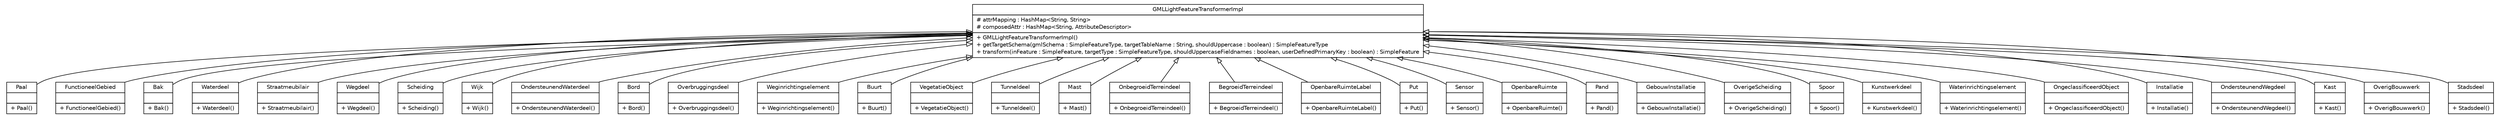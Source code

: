 #!/usr/local/bin/dot
#
# Class diagram 
# Generated by UMLGraph version R5_6-24-gf6e263 (http://www.umlgraph.org/)
#

digraph G {
	edge [fontname="Helvetica",fontsize=10,labelfontname="Helvetica",labelfontsize=10];
	node [fontname="Helvetica",fontsize=10,shape=plaintext];
	nodesep=0.25;
	ranksep=0.5;
	// nl.b3p.brmo.loader.gml.light.Paal
	c88 [label=<<table title="nl.b3p.brmo.loader.gml.light.Paal" border="0" cellborder="1" cellspacing="0" cellpadding="2" port="p" href="./Paal.html">
		<tr><td><table border="0" cellspacing="0" cellpadding="1">
<tr><td align="center" balign="center"> Paal </td></tr>
		</table></td></tr>
		<tr><td><table border="0" cellspacing="0" cellpadding="1">
<tr><td align="left" balign="left">  </td></tr>
		</table></td></tr>
		<tr><td><table border="0" cellspacing="0" cellpadding="1">
<tr><td align="left" balign="left"> + Paal() </td></tr>
		</table></td></tr>
		</table>>, URL="./Paal.html", fontname="Helvetica", fontcolor="black", fontsize=10.0];
	// nl.b3p.brmo.loader.gml.light.FunctioneelGebied
	c89 [label=<<table title="nl.b3p.brmo.loader.gml.light.FunctioneelGebied" border="0" cellborder="1" cellspacing="0" cellpadding="2" port="p" href="./FunctioneelGebied.html">
		<tr><td><table border="0" cellspacing="0" cellpadding="1">
<tr><td align="center" balign="center"> FunctioneelGebied </td></tr>
		</table></td></tr>
		<tr><td><table border="0" cellspacing="0" cellpadding="1">
<tr><td align="left" balign="left">  </td></tr>
		</table></td></tr>
		<tr><td><table border="0" cellspacing="0" cellpadding="1">
<tr><td align="left" balign="left"> + FunctioneelGebied() </td></tr>
		</table></td></tr>
		</table>>, URL="./FunctioneelGebied.html", fontname="Helvetica", fontcolor="black", fontsize=10.0];
	// nl.b3p.brmo.loader.gml.light.Bak
	c90 [label=<<table title="nl.b3p.brmo.loader.gml.light.Bak" border="0" cellborder="1" cellspacing="0" cellpadding="2" port="p" href="./Bak.html">
		<tr><td><table border="0" cellspacing="0" cellpadding="1">
<tr><td align="center" balign="center"> Bak </td></tr>
		</table></td></tr>
		<tr><td><table border="0" cellspacing="0" cellpadding="1">
<tr><td align="left" balign="left">  </td></tr>
		</table></td></tr>
		<tr><td><table border="0" cellspacing="0" cellpadding="1">
<tr><td align="left" balign="left"> + Bak() </td></tr>
		</table></td></tr>
		</table>>, URL="./Bak.html", fontname="Helvetica", fontcolor="black", fontsize=10.0];
	// nl.b3p.brmo.loader.gml.light.Waterdeel
	c91 [label=<<table title="nl.b3p.brmo.loader.gml.light.Waterdeel" border="0" cellborder="1" cellspacing="0" cellpadding="2" port="p" href="./Waterdeel.html">
		<tr><td><table border="0" cellspacing="0" cellpadding="1">
<tr><td align="center" balign="center"> Waterdeel </td></tr>
		</table></td></tr>
		<tr><td><table border="0" cellspacing="0" cellpadding="1">
<tr><td align="left" balign="left">  </td></tr>
		</table></td></tr>
		<tr><td><table border="0" cellspacing="0" cellpadding="1">
<tr><td align="left" balign="left"> + Waterdeel() </td></tr>
		</table></td></tr>
		</table>>, URL="./Waterdeel.html", fontname="Helvetica", fontcolor="black", fontsize=10.0];
	// nl.b3p.brmo.loader.gml.light.Straatmeubilair
	c92 [label=<<table title="nl.b3p.brmo.loader.gml.light.Straatmeubilair" border="0" cellborder="1" cellspacing="0" cellpadding="2" port="p" href="./Straatmeubilair.html">
		<tr><td><table border="0" cellspacing="0" cellpadding="1">
<tr><td align="center" balign="center"> Straatmeubilair </td></tr>
		</table></td></tr>
		<tr><td><table border="0" cellspacing="0" cellpadding="1">
<tr><td align="left" balign="left">  </td></tr>
		</table></td></tr>
		<tr><td><table border="0" cellspacing="0" cellpadding="1">
<tr><td align="left" balign="left"> + Straatmeubilair() </td></tr>
		</table></td></tr>
		</table>>, URL="./Straatmeubilair.html", fontname="Helvetica", fontcolor="black", fontsize=10.0];
	// nl.b3p.brmo.loader.gml.light.Wegdeel
	c93 [label=<<table title="nl.b3p.brmo.loader.gml.light.Wegdeel" border="0" cellborder="1" cellspacing="0" cellpadding="2" port="p" href="./Wegdeel.html">
		<tr><td><table border="0" cellspacing="0" cellpadding="1">
<tr><td align="center" balign="center"> Wegdeel </td></tr>
		</table></td></tr>
		<tr><td><table border="0" cellspacing="0" cellpadding="1">
<tr><td align="left" balign="left">  </td></tr>
		</table></td></tr>
		<tr><td><table border="0" cellspacing="0" cellpadding="1">
<tr><td align="left" balign="left"> + Wegdeel() </td></tr>
		</table></td></tr>
		</table>>, URL="./Wegdeel.html", fontname="Helvetica", fontcolor="black", fontsize=10.0];
	// nl.b3p.brmo.loader.gml.light.Scheiding
	c94 [label=<<table title="nl.b3p.brmo.loader.gml.light.Scheiding" border="0" cellborder="1" cellspacing="0" cellpadding="2" port="p" href="./Scheiding.html">
		<tr><td><table border="0" cellspacing="0" cellpadding="1">
<tr><td align="center" balign="center"> Scheiding </td></tr>
		</table></td></tr>
		<tr><td><table border="0" cellspacing="0" cellpadding="1">
<tr><td align="left" balign="left">  </td></tr>
		</table></td></tr>
		<tr><td><table border="0" cellspacing="0" cellpadding="1">
<tr><td align="left" balign="left"> + Scheiding() </td></tr>
		</table></td></tr>
		</table>>, URL="./Scheiding.html", fontname="Helvetica", fontcolor="black", fontsize=10.0];
	// nl.b3p.brmo.loader.gml.light.Wijk
	c95 [label=<<table title="nl.b3p.brmo.loader.gml.light.Wijk" border="0" cellborder="1" cellspacing="0" cellpadding="2" port="p" href="./Wijk.html">
		<tr><td><table border="0" cellspacing="0" cellpadding="1">
<tr><td align="center" balign="center"> Wijk </td></tr>
		</table></td></tr>
		<tr><td><table border="0" cellspacing="0" cellpadding="1">
<tr><td align="left" balign="left">  </td></tr>
		</table></td></tr>
		<tr><td><table border="0" cellspacing="0" cellpadding="1">
<tr><td align="left" balign="left"> + Wijk() </td></tr>
		</table></td></tr>
		</table>>, URL="./Wijk.html", fontname="Helvetica", fontcolor="black", fontsize=10.0];
	// nl.b3p.brmo.loader.gml.light.OndersteunendWaterdeel
	c96 [label=<<table title="nl.b3p.brmo.loader.gml.light.OndersteunendWaterdeel" border="0" cellborder="1" cellspacing="0" cellpadding="2" port="p" href="./OndersteunendWaterdeel.html">
		<tr><td><table border="0" cellspacing="0" cellpadding="1">
<tr><td align="center" balign="center"> OndersteunendWaterdeel </td></tr>
		</table></td></tr>
		<tr><td><table border="0" cellspacing="0" cellpadding="1">
<tr><td align="left" balign="left">  </td></tr>
		</table></td></tr>
		<tr><td><table border="0" cellspacing="0" cellpadding="1">
<tr><td align="left" balign="left"> + OndersteunendWaterdeel() </td></tr>
		</table></td></tr>
		</table>>, URL="./OndersteunendWaterdeel.html", fontname="Helvetica", fontcolor="black", fontsize=10.0];
	// nl.b3p.brmo.loader.gml.light.Bord
	c97 [label=<<table title="nl.b3p.brmo.loader.gml.light.Bord" border="0" cellborder="1" cellspacing="0" cellpadding="2" port="p" href="./Bord.html">
		<tr><td><table border="0" cellspacing="0" cellpadding="1">
<tr><td align="center" balign="center"> Bord </td></tr>
		</table></td></tr>
		<tr><td><table border="0" cellspacing="0" cellpadding="1">
<tr><td align="left" balign="left">  </td></tr>
		</table></td></tr>
		<tr><td><table border="0" cellspacing="0" cellpadding="1">
<tr><td align="left" balign="left"> + Bord() </td></tr>
		</table></td></tr>
		</table>>, URL="./Bord.html", fontname="Helvetica", fontcolor="black", fontsize=10.0];
	// nl.b3p.brmo.loader.gml.light.Overbruggingsdeel
	c98 [label=<<table title="nl.b3p.brmo.loader.gml.light.Overbruggingsdeel" border="0" cellborder="1" cellspacing="0" cellpadding="2" port="p" href="./Overbruggingsdeel.html">
		<tr><td><table border="0" cellspacing="0" cellpadding="1">
<tr><td align="center" balign="center"> Overbruggingsdeel </td></tr>
		</table></td></tr>
		<tr><td><table border="0" cellspacing="0" cellpadding="1">
<tr><td align="left" balign="left">  </td></tr>
		</table></td></tr>
		<tr><td><table border="0" cellspacing="0" cellpadding="1">
<tr><td align="left" balign="left"> + Overbruggingsdeel() </td></tr>
		</table></td></tr>
		</table>>, URL="./Overbruggingsdeel.html", fontname="Helvetica", fontcolor="black", fontsize=10.0];
	// nl.b3p.brmo.loader.gml.light.Weginrichtingselement
	c99 [label=<<table title="nl.b3p.brmo.loader.gml.light.Weginrichtingselement" border="0" cellborder="1" cellspacing="0" cellpadding="2" port="p" href="./Weginrichtingselement.html">
		<tr><td><table border="0" cellspacing="0" cellpadding="1">
<tr><td align="center" balign="center"> Weginrichtingselement </td></tr>
		</table></td></tr>
		<tr><td><table border="0" cellspacing="0" cellpadding="1">
<tr><td align="left" balign="left">  </td></tr>
		</table></td></tr>
		<tr><td><table border="0" cellspacing="0" cellpadding="1">
<tr><td align="left" balign="left"> + Weginrichtingselement() </td></tr>
		</table></td></tr>
		</table>>, URL="./Weginrichtingselement.html", fontname="Helvetica", fontcolor="black", fontsize=10.0];
	// nl.b3p.brmo.loader.gml.light.Buurt
	c100 [label=<<table title="nl.b3p.brmo.loader.gml.light.Buurt" border="0" cellborder="1" cellspacing="0" cellpadding="2" port="p" href="./Buurt.html">
		<tr><td><table border="0" cellspacing="0" cellpadding="1">
<tr><td align="center" balign="center"> Buurt </td></tr>
		</table></td></tr>
		<tr><td><table border="0" cellspacing="0" cellpadding="1">
<tr><td align="left" balign="left">  </td></tr>
		</table></td></tr>
		<tr><td><table border="0" cellspacing="0" cellpadding="1">
<tr><td align="left" balign="left"> + Buurt() </td></tr>
		</table></td></tr>
		</table>>, URL="./Buurt.html", fontname="Helvetica", fontcolor="black", fontsize=10.0];
	// nl.b3p.brmo.loader.gml.light.VegetatieObject
	c101 [label=<<table title="nl.b3p.brmo.loader.gml.light.VegetatieObject" border="0" cellborder="1" cellspacing="0" cellpadding="2" port="p" href="./VegetatieObject.html">
		<tr><td><table border="0" cellspacing="0" cellpadding="1">
<tr><td align="center" balign="center"> VegetatieObject </td></tr>
		</table></td></tr>
		<tr><td><table border="0" cellspacing="0" cellpadding="1">
<tr><td align="left" balign="left">  </td></tr>
		</table></td></tr>
		<tr><td><table border="0" cellspacing="0" cellpadding="1">
<tr><td align="left" balign="left"> + VegetatieObject() </td></tr>
		</table></td></tr>
		</table>>, URL="./VegetatieObject.html", fontname="Helvetica", fontcolor="black", fontsize=10.0];
	// nl.b3p.brmo.loader.gml.light.Tunneldeel
	c102 [label=<<table title="nl.b3p.brmo.loader.gml.light.Tunneldeel" border="0" cellborder="1" cellspacing="0" cellpadding="2" port="p" href="./Tunneldeel.html">
		<tr><td><table border="0" cellspacing="0" cellpadding="1">
<tr><td align="center" balign="center"> Tunneldeel </td></tr>
		</table></td></tr>
		<tr><td><table border="0" cellspacing="0" cellpadding="1">
<tr><td align="left" balign="left">  </td></tr>
		</table></td></tr>
		<tr><td><table border="0" cellspacing="0" cellpadding="1">
<tr><td align="left" balign="left"> + Tunneldeel() </td></tr>
		</table></td></tr>
		</table>>, URL="./Tunneldeel.html", fontname="Helvetica", fontcolor="black", fontsize=10.0];
	// nl.b3p.brmo.loader.gml.light.Mast
	c103 [label=<<table title="nl.b3p.brmo.loader.gml.light.Mast" border="0" cellborder="1" cellspacing="0" cellpadding="2" port="p" href="./Mast.html">
		<tr><td><table border="0" cellspacing="0" cellpadding="1">
<tr><td align="center" balign="center"> Mast </td></tr>
		</table></td></tr>
		<tr><td><table border="0" cellspacing="0" cellpadding="1">
<tr><td align="left" balign="left">  </td></tr>
		</table></td></tr>
		<tr><td><table border="0" cellspacing="0" cellpadding="1">
<tr><td align="left" balign="left"> + Mast() </td></tr>
		</table></td></tr>
		</table>>, URL="./Mast.html", fontname="Helvetica", fontcolor="black", fontsize=10.0];
	// nl.b3p.brmo.loader.gml.light.OnbegroeidTerreindeel
	c104 [label=<<table title="nl.b3p.brmo.loader.gml.light.OnbegroeidTerreindeel" border="0" cellborder="1" cellspacing="0" cellpadding="2" port="p" href="./OnbegroeidTerreindeel.html">
		<tr><td><table border="0" cellspacing="0" cellpadding="1">
<tr><td align="center" balign="center"> OnbegroeidTerreindeel </td></tr>
		</table></td></tr>
		<tr><td><table border="0" cellspacing="0" cellpadding="1">
<tr><td align="left" balign="left">  </td></tr>
		</table></td></tr>
		<tr><td><table border="0" cellspacing="0" cellpadding="1">
<tr><td align="left" balign="left"> + OnbegroeidTerreindeel() </td></tr>
		</table></td></tr>
		</table>>, URL="./OnbegroeidTerreindeel.html", fontname="Helvetica", fontcolor="black", fontsize=10.0];
	// nl.b3p.brmo.loader.gml.light.BegroeidTerreindeel
	c105 [label=<<table title="nl.b3p.brmo.loader.gml.light.BegroeidTerreindeel" border="0" cellborder="1" cellspacing="0" cellpadding="2" port="p" href="./BegroeidTerreindeel.html">
		<tr><td><table border="0" cellspacing="0" cellpadding="1">
<tr><td align="center" balign="center"> BegroeidTerreindeel </td></tr>
		</table></td></tr>
		<tr><td><table border="0" cellspacing="0" cellpadding="1">
<tr><td align="left" balign="left">  </td></tr>
		</table></td></tr>
		<tr><td><table border="0" cellspacing="0" cellpadding="1">
<tr><td align="left" balign="left"> + BegroeidTerreindeel() </td></tr>
		</table></td></tr>
		</table>>, URL="./BegroeidTerreindeel.html", fontname="Helvetica", fontcolor="black", fontsize=10.0];
	// nl.b3p.brmo.loader.gml.light.OpenbareRuimteLabel
	c106 [label=<<table title="nl.b3p.brmo.loader.gml.light.OpenbareRuimteLabel" border="0" cellborder="1" cellspacing="0" cellpadding="2" port="p" href="./OpenbareRuimteLabel.html">
		<tr><td><table border="0" cellspacing="0" cellpadding="1">
<tr><td align="center" balign="center"> OpenbareRuimteLabel </td></tr>
		</table></td></tr>
		<tr><td><table border="0" cellspacing="0" cellpadding="1">
<tr><td align="left" balign="left">  </td></tr>
		</table></td></tr>
		<tr><td><table border="0" cellspacing="0" cellpadding="1">
<tr><td align="left" balign="left"> + OpenbareRuimteLabel() </td></tr>
		</table></td></tr>
		</table>>, URL="./OpenbareRuimteLabel.html", fontname="Helvetica", fontcolor="black", fontsize=10.0];
	// nl.b3p.brmo.loader.gml.light.Put
	c107 [label=<<table title="nl.b3p.brmo.loader.gml.light.Put" border="0" cellborder="1" cellspacing="0" cellpadding="2" port="p" href="./Put.html">
		<tr><td><table border="0" cellspacing="0" cellpadding="1">
<tr><td align="center" balign="center"> Put </td></tr>
		</table></td></tr>
		<tr><td><table border="0" cellspacing="0" cellpadding="1">
<tr><td align="left" balign="left">  </td></tr>
		</table></td></tr>
		<tr><td><table border="0" cellspacing="0" cellpadding="1">
<tr><td align="left" balign="left"> + Put() </td></tr>
		</table></td></tr>
		</table>>, URL="./Put.html", fontname="Helvetica", fontcolor="black", fontsize=10.0];
	// nl.b3p.brmo.loader.gml.light.Sensor
	c108 [label=<<table title="nl.b3p.brmo.loader.gml.light.Sensor" border="0" cellborder="1" cellspacing="0" cellpadding="2" port="p" href="./Sensor.html">
		<tr><td><table border="0" cellspacing="0" cellpadding="1">
<tr><td align="center" balign="center"> Sensor </td></tr>
		</table></td></tr>
		<tr><td><table border="0" cellspacing="0" cellpadding="1">
<tr><td align="left" balign="left">  </td></tr>
		</table></td></tr>
		<tr><td><table border="0" cellspacing="0" cellpadding="1">
<tr><td align="left" balign="left"> + Sensor() </td></tr>
		</table></td></tr>
		</table>>, URL="./Sensor.html", fontname="Helvetica", fontcolor="black", fontsize=10.0];
	// nl.b3p.brmo.loader.gml.light.OpenbareRuimte
	c109 [label=<<table title="nl.b3p.brmo.loader.gml.light.OpenbareRuimte" border="0" cellborder="1" cellspacing="0" cellpadding="2" port="p" href="./OpenbareRuimte.html">
		<tr><td><table border="0" cellspacing="0" cellpadding="1">
<tr><td align="center" balign="center"> OpenbareRuimte </td></tr>
		</table></td></tr>
		<tr><td><table border="0" cellspacing="0" cellpadding="1">
<tr><td align="left" balign="left">  </td></tr>
		</table></td></tr>
		<tr><td><table border="0" cellspacing="0" cellpadding="1">
<tr><td align="left" balign="left"> + OpenbareRuimte() </td></tr>
		</table></td></tr>
		</table>>, URL="./OpenbareRuimte.html", fontname="Helvetica", fontcolor="black", fontsize=10.0];
	// nl.b3p.brmo.loader.gml.light.Pand
	c110 [label=<<table title="nl.b3p.brmo.loader.gml.light.Pand" border="0" cellborder="1" cellspacing="0" cellpadding="2" port="p" href="./Pand.html">
		<tr><td><table border="0" cellspacing="0" cellpadding="1">
<tr><td align="center" balign="center"> Pand </td></tr>
		</table></td></tr>
		<tr><td><table border="0" cellspacing="0" cellpadding="1">
<tr><td align="left" balign="left">  </td></tr>
		</table></td></tr>
		<tr><td><table border="0" cellspacing="0" cellpadding="1">
<tr><td align="left" balign="left"> + Pand() </td></tr>
		</table></td></tr>
		</table>>, URL="./Pand.html", fontname="Helvetica", fontcolor="black", fontsize=10.0];
	// nl.b3p.brmo.loader.gml.light.GebouwInstallatie
	c111 [label=<<table title="nl.b3p.brmo.loader.gml.light.GebouwInstallatie" border="0" cellborder="1" cellspacing="0" cellpadding="2" port="p" href="./GebouwInstallatie.html">
		<tr><td><table border="0" cellspacing="0" cellpadding="1">
<tr><td align="center" balign="center"> GebouwInstallatie </td></tr>
		</table></td></tr>
		<tr><td><table border="0" cellspacing="0" cellpadding="1">
<tr><td align="left" balign="left">  </td></tr>
		</table></td></tr>
		<tr><td><table border="0" cellspacing="0" cellpadding="1">
<tr><td align="left" balign="left"> + GebouwInstallatie() </td></tr>
		</table></td></tr>
		</table>>, URL="./GebouwInstallatie.html", fontname="Helvetica", fontcolor="black", fontsize=10.0];
	// nl.b3p.brmo.loader.gml.light.OverigeScheiding
	c112 [label=<<table title="nl.b3p.brmo.loader.gml.light.OverigeScheiding" border="0" cellborder="1" cellspacing="0" cellpadding="2" port="p" href="./OverigeScheiding.html">
		<tr><td><table border="0" cellspacing="0" cellpadding="1">
<tr><td align="center" balign="center"> OverigeScheiding </td></tr>
		</table></td></tr>
		<tr><td><table border="0" cellspacing="0" cellpadding="1">
<tr><td align="left" balign="left">  </td></tr>
		</table></td></tr>
		<tr><td><table border="0" cellspacing="0" cellpadding="1">
<tr><td align="left" balign="left"> + OverigeScheiding() </td></tr>
		</table></td></tr>
		</table>>, URL="./OverigeScheiding.html", fontname="Helvetica", fontcolor="black", fontsize=10.0];
	// nl.b3p.brmo.loader.gml.light.Spoor
	c113 [label=<<table title="nl.b3p.brmo.loader.gml.light.Spoor" border="0" cellborder="1" cellspacing="0" cellpadding="2" port="p" href="./Spoor.html">
		<tr><td><table border="0" cellspacing="0" cellpadding="1">
<tr><td align="center" balign="center"> Spoor </td></tr>
		</table></td></tr>
		<tr><td><table border="0" cellspacing="0" cellpadding="1">
<tr><td align="left" balign="left">  </td></tr>
		</table></td></tr>
		<tr><td><table border="0" cellspacing="0" cellpadding="1">
<tr><td align="left" balign="left"> + Spoor() </td></tr>
		</table></td></tr>
		</table>>, URL="./Spoor.html", fontname="Helvetica", fontcolor="black", fontsize=10.0];
	// nl.b3p.brmo.loader.gml.light.Kunstwerkdeel
	c114 [label=<<table title="nl.b3p.brmo.loader.gml.light.Kunstwerkdeel" border="0" cellborder="1" cellspacing="0" cellpadding="2" port="p" href="./Kunstwerkdeel.html">
		<tr><td><table border="0" cellspacing="0" cellpadding="1">
<tr><td align="center" balign="center"> Kunstwerkdeel </td></tr>
		</table></td></tr>
		<tr><td><table border="0" cellspacing="0" cellpadding="1">
<tr><td align="left" balign="left">  </td></tr>
		</table></td></tr>
		<tr><td><table border="0" cellspacing="0" cellpadding="1">
<tr><td align="left" balign="left"> + Kunstwerkdeel() </td></tr>
		</table></td></tr>
		</table>>, URL="./Kunstwerkdeel.html", fontname="Helvetica", fontcolor="black", fontsize=10.0];
	// nl.b3p.brmo.loader.gml.light.Waterinrichtingselement
	c115 [label=<<table title="nl.b3p.brmo.loader.gml.light.Waterinrichtingselement" border="0" cellborder="1" cellspacing="0" cellpadding="2" port="p" href="./Waterinrichtingselement.html">
		<tr><td><table border="0" cellspacing="0" cellpadding="1">
<tr><td align="center" balign="center"> Waterinrichtingselement </td></tr>
		</table></td></tr>
		<tr><td><table border="0" cellspacing="0" cellpadding="1">
<tr><td align="left" balign="left">  </td></tr>
		</table></td></tr>
		<tr><td><table border="0" cellspacing="0" cellpadding="1">
<tr><td align="left" balign="left"> + Waterinrichtingselement() </td></tr>
		</table></td></tr>
		</table>>, URL="./Waterinrichtingselement.html", fontname="Helvetica", fontcolor="black", fontsize=10.0];
	// nl.b3p.brmo.loader.gml.light.OngeclassificeerdObject
	c116 [label=<<table title="nl.b3p.brmo.loader.gml.light.OngeclassificeerdObject" border="0" cellborder="1" cellspacing="0" cellpadding="2" port="p" href="./OngeclassificeerdObject.html">
		<tr><td><table border="0" cellspacing="0" cellpadding="1">
<tr><td align="center" balign="center"> OngeclassificeerdObject </td></tr>
		</table></td></tr>
		<tr><td><table border="0" cellspacing="0" cellpadding="1">
<tr><td align="left" balign="left">  </td></tr>
		</table></td></tr>
		<tr><td><table border="0" cellspacing="0" cellpadding="1">
<tr><td align="left" balign="left"> + OngeclassificeerdObject() </td></tr>
		</table></td></tr>
		</table>>, URL="./OngeclassificeerdObject.html", fontname="Helvetica", fontcolor="black", fontsize=10.0];
	// nl.b3p.brmo.loader.gml.light.Installatie
	c117 [label=<<table title="nl.b3p.brmo.loader.gml.light.Installatie" border="0" cellborder="1" cellspacing="0" cellpadding="2" port="p" href="./Installatie.html">
		<tr><td><table border="0" cellspacing="0" cellpadding="1">
<tr><td align="center" balign="center"> Installatie </td></tr>
		</table></td></tr>
		<tr><td><table border="0" cellspacing="0" cellpadding="1">
<tr><td align="left" balign="left">  </td></tr>
		</table></td></tr>
		<tr><td><table border="0" cellspacing="0" cellpadding="1">
<tr><td align="left" balign="left"> + Installatie() </td></tr>
		</table></td></tr>
		</table>>, URL="./Installatie.html", fontname="Helvetica", fontcolor="black", fontsize=10.0];
	// nl.b3p.brmo.loader.gml.light.OndersteunendWegdeel
	c118 [label=<<table title="nl.b3p.brmo.loader.gml.light.OndersteunendWegdeel" border="0" cellborder="1" cellspacing="0" cellpadding="2" port="p" href="./OndersteunendWegdeel.html">
		<tr><td><table border="0" cellspacing="0" cellpadding="1">
<tr><td align="center" balign="center"> OndersteunendWegdeel </td></tr>
		</table></td></tr>
		<tr><td><table border="0" cellspacing="0" cellpadding="1">
<tr><td align="left" balign="left">  </td></tr>
		</table></td></tr>
		<tr><td><table border="0" cellspacing="0" cellpadding="1">
<tr><td align="left" balign="left"> + OndersteunendWegdeel() </td></tr>
		</table></td></tr>
		</table>>, URL="./OndersteunendWegdeel.html", fontname="Helvetica", fontcolor="black", fontsize=10.0];
	// nl.b3p.brmo.loader.gml.light.Kast
	c119 [label=<<table title="nl.b3p.brmo.loader.gml.light.Kast" border="0" cellborder="1" cellspacing="0" cellpadding="2" port="p" href="./Kast.html">
		<tr><td><table border="0" cellspacing="0" cellpadding="1">
<tr><td align="center" balign="center"> Kast </td></tr>
		</table></td></tr>
		<tr><td><table border="0" cellspacing="0" cellpadding="1">
<tr><td align="left" balign="left">  </td></tr>
		</table></td></tr>
		<tr><td><table border="0" cellspacing="0" cellpadding="1">
<tr><td align="left" balign="left"> + Kast() </td></tr>
		</table></td></tr>
		</table>>, URL="./Kast.html", fontname="Helvetica", fontcolor="black", fontsize=10.0];
	// nl.b3p.brmo.loader.gml.light.OverigBouwwerk
	c120 [label=<<table title="nl.b3p.brmo.loader.gml.light.OverigBouwwerk" border="0" cellborder="1" cellspacing="0" cellpadding="2" port="p" href="./OverigBouwwerk.html">
		<tr><td><table border="0" cellspacing="0" cellpadding="1">
<tr><td align="center" balign="center"> OverigBouwwerk </td></tr>
		</table></td></tr>
		<tr><td><table border="0" cellspacing="0" cellpadding="1">
<tr><td align="left" balign="left">  </td></tr>
		</table></td></tr>
		<tr><td><table border="0" cellspacing="0" cellpadding="1">
<tr><td align="left" balign="left"> + OverigBouwwerk() </td></tr>
		</table></td></tr>
		</table>>, URL="./OverigBouwwerk.html", fontname="Helvetica", fontcolor="black", fontsize=10.0];
	// nl.b3p.brmo.loader.gml.light.Stadsdeel
	c121 [label=<<table title="nl.b3p.brmo.loader.gml.light.Stadsdeel" border="0" cellborder="1" cellspacing="0" cellpadding="2" port="p" href="./Stadsdeel.html">
		<tr><td><table border="0" cellspacing="0" cellpadding="1">
<tr><td align="center" balign="center"> Stadsdeel </td></tr>
		</table></td></tr>
		<tr><td><table border="0" cellspacing="0" cellpadding="1">
<tr><td align="left" balign="left">  </td></tr>
		</table></td></tr>
		<tr><td><table border="0" cellspacing="0" cellpadding="1">
<tr><td align="left" balign="left"> + Stadsdeel() </td></tr>
		</table></td></tr>
		</table>>, URL="./Stadsdeel.html", fontname="Helvetica", fontcolor="black", fontsize=10.0];
	// nl.b3p.brmo.loader.gml.light.GMLLightFeatureTransformerImpl
	c122 [label=<<table title="nl.b3p.brmo.loader.gml.light.GMLLightFeatureTransformerImpl" border="0" cellborder="1" cellspacing="0" cellpadding="2" port="p" href="./GMLLightFeatureTransformerImpl.html">
		<tr><td><table border="0" cellspacing="0" cellpadding="1">
<tr><td align="center" balign="center"> GMLLightFeatureTransformerImpl </td></tr>
		</table></td></tr>
		<tr><td><table border="0" cellspacing="0" cellpadding="1">
<tr><td align="left" balign="left"> # attrMapping : HashMap&lt;String, String&gt; </td></tr>
<tr><td align="left" balign="left"> # composedAttr : HashMap&lt;String, AttributeDescriptor&gt; </td></tr>
		</table></td></tr>
		<tr><td><table border="0" cellspacing="0" cellpadding="1">
<tr><td align="left" balign="left"> + GMLLightFeatureTransformerImpl() </td></tr>
<tr><td align="left" balign="left"> + getTargetSchema(gmlSchema : SimpleFeatureType, targetTableName : String, shouldUppercase : boolean) : SimpleFeatureType </td></tr>
<tr><td align="left" balign="left"> + transform(inFeature : SimpleFeature, targetType : SimpleFeatureType, shouldUppercaseFieldnames : boolean, userDefinedPrimaryKey : boolean) : SimpleFeature </td></tr>
		</table></td></tr>
		</table>>, URL="./GMLLightFeatureTransformerImpl.html", fontname="Helvetica", fontcolor="black", fontsize=10.0];
	//nl.b3p.brmo.loader.gml.light.Paal extends nl.b3p.brmo.loader.gml.light.GMLLightFeatureTransformerImpl
	c122:p -> c88:p [dir=back,arrowtail=empty];
	//nl.b3p.brmo.loader.gml.light.FunctioneelGebied extends nl.b3p.brmo.loader.gml.light.GMLLightFeatureTransformerImpl
	c122:p -> c89:p [dir=back,arrowtail=empty];
	//nl.b3p.brmo.loader.gml.light.Bak extends nl.b3p.brmo.loader.gml.light.GMLLightFeatureTransformerImpl
	c122:p -> c90:p [dir=back,arrowtail=empty];
	//nl.b3p.brmo.loader.gml.light.Waterdeel extends nl.b3p.brmo.loader.gml.light.GMLLightFeatureTransformerImpl
	c122:p -> c91:p [dir=back,arrowtail=empty];
	//nl.b3p.brmo.loader.gml.light.Straatmeubilair extends nl.b3p.brmo.loader.gml.light.GMLLightFeatureTransformerImpl
	c122:p -> c92:p [dir=back,arrowtail=empty];
	//nl.b3p.brmo.loader.gml.light.Wegdeel extends nl.b3p.brmo.loader.gml.light.GMLLightFeatureTransformerImpl
	c122:p -> c93:p [dir=back,arrowtail=empty];
	//nl.b3p.brmo.loader.gml.light.Scheiding extends nl.b3p.brmo.loader.gml.light.GMLLightFeatureTransformerImpl
	c122:p -> c94:p [dir=back,arrowtail=empty];
	//nl.b3p.brmo.loader.gml.light.Wijk extends nl.b3p.brmo.loader.gml.light.GMLLightFeatureTransformerImpl
	c122:p -> c95:p [dir=back,arrowtail=empty];
	//nl.b3p.brmo.loader.gml.light.OndersteunendWaterdeel extends nl.b3p.brmo.loader.gml.light.GMLLightFeatureTransformerImpl
	c122:p -> c96:p [dir=back,arrowtail=empty];
	//nl.b3p.brmo.loader.gml.light.Bord extends nl.b3p.brmo.loader.gml.light.GMLLightFeatureTransformerImpl
	c122:p -> c97:p [dir=back,arrowtail=empty];
	//nl.b3p.brmo.loader.gml.light.Overbruggingsdeel extends nl.b3p.brmo.loader.gml.light.GMLLightFeatureTransformerImpl
	c122:p -> c98:p [dir=back,arrowtail=empty];
	//nl.b3p.brmo.loader.gml.light.Weginrichtingselement extends nl.b3p.brmo.loader.gml.light.GMLLightFeatureTransformerImpl
	c122:p -> c99:p [dir=back,arrowtail=empty];
	//nl.b3p.brmo.loader.gml.light.Buurt extends nl.b3p.brmo.loader.gml.light.GMLLightFeatureTransformerImpl
	c122:p -> c100:p [dir=back,arrowtail=empty];
	//nl.b3p.brmo.loader.gml.light.VegetatieObject extends nl.b3p.brmo.loader.gml.light.GMLLightFeatureTransformerImpl
	c122:p -> c101:p [dir=back,arrowtail=empty];
	//nl.b3p.brmo.loader.gml.light.Tunneldeel extends nl.b3p.brmo.loader.gml.light.GMLLightFeatureTransformerImpl
	c122:p -> c102:p [dir=back,arrowtail=empty];
	//nl.b3p.brmo.loader.gml.light.Mast extends nl.b3p.brmo.loader.gml.light.GMLLightFeatureTransformerImpl
	c122:p -> c103:p [dir=back,arrowtail=empty];
	//nl.b3p.brmo.loader.gml.light.OnbegroeidTerreindeel extends nl.b3p.brmo.loader.gml.light.GMLLightFeatureTransformerImpl
	c122:p -> c104:p [dir=back,arrowtail=empty];
	//nl.b3p.brmo.loader.gml.light.BegroeidTerreindeel extends nl.b3p.brmo.loader.gml.light.GMLLightFeatureTransformerImpl
	c122:p -> c105:p [dir=back,arrowtail=empty];
	//nl.b3p.brmo.loader.gml.light.OpenbareRuimteLabel extends nl.b3p.brmo.loader.gml.light.GMLLightFeatureTransformerImpl
	c122:p -> c106:p [dir=back,arrowtail=empty];
	//nl.b3p.brmo.loader.gml.light.Put extends nl.b3p.brmo.loader.gml.light.GMLLightFeatureTransformerImpl
	c122:p -> c107:p [dir=back,arrowtail=empty];
	//nl.b3p.brmo.loader.gml.light.Sensor extends nl.b3p.brmo.loader.gml.light.GMLLightFeatureTransformerImpl
	c122:p -> c108:p [dir=back,arrowtail=empty];
	//nl.b3p.brmo.loader.gml.light.OpenbareRuimte extends nl.b3p.brmo.loader.gml.light.GMLLightFeatureTransformerImpl
	c122:p -> c109:p [dir=back,arrowtail=empty];
	//nl.b3p.brmo.loader.gml.light.Pand extends nl.b3p.brmo.loader.gml.light.GMLLightFeatureTransformerImpl
	c122:p -> c110:p [dir=back,arrowtail=empty];
	//nl.b3p.brmo.loader.gml.light.GebouwInstallatie extends nl.b3p.brmo.loader.gml.light.GMLLightFeatureTransformerImpl
	c122:p -> c111:p [dir=back,arrowtail=empty];
	//nl.b3p.brmo.loader.gml.light.OverigeScheiding extends nl.b3p.brmo.loader.gml.light.GMLLightFeatureTransformerImpl
	c122:p -> c112:p [dir=back,arrowtail=empty];
	//nl.b3p.brmo.loader.gml.light.Spoor extends nl.b3p.brmo.loader.gml.light.GMLLightFeatureTransformerImpl
	c122:p -> c113:p [dir=back,arrowtail=empty];
	//nl.b3p.brmo.loader.gml.light.Kunstwerkdeel extends nl.b3p.brmo.loader.gml.light.GMLLightFeatureTransformerImpl
	c122:p -> c114:p [dir=back,arrowtail=empty];
	//nl.b3p.brmo.loader.gml.light.Waterinrichtingselement extends nl.b3p.brmo.loader.gml.light.GMLLightFeatureTransformerImpl
	c122:p -> c115:p [dir=back,arrowtail=empty];
	//nl.b3p.brmo.loader.gml.light.OngeclassificeerdObject extends nl.b3p.brmo.loader.gml.light.GMLLightFeatureTransformerImpl
	c122:p -> c116:p [dir=back,arrowtail=empty];
	//nl.b3p.brmo.loader.gml.light.Installatie extends nl.b3p.brmo.loader.gml.light.GMLLightFeatureTransformerImpl
	c122:p -> c117:p [dir=back,arrowtail=empty];
	//nl.b3p.brmo.loader.gml.light.OndersteunendWegdeel extends nl.b3p.brmo.loader.gml.light.GMLLightFeatureTransformerImpl
	c122:p -> c118:p [dir=back,arrowtail=empty];
	//nl.b3p.brmo.loader.gml.light.Kast extends nl.b3p.brmo.loader.gml.light.GMLLightFeatureTransformerImpl
	c122:p -> c119:p [dir=back,arrowtail=empty];
	//nl.b3p.brmo.loader.gml.light.OverigBouwwerk extends nl.b3p.brmo.loader.gml.light.GMLLightFeatureTransformerImpl
	c122:p -> c120:p [dir=back,arrowtail=empty];
	//nl.b3p.brmo.loader.gml.light.Stadsdeel extends nl.b3p.brmo.loader.gml.light.GMLLightFeatureTransformerImpl
	c122:p -> c121:p [dir=back,arrowtail=empty];
}

